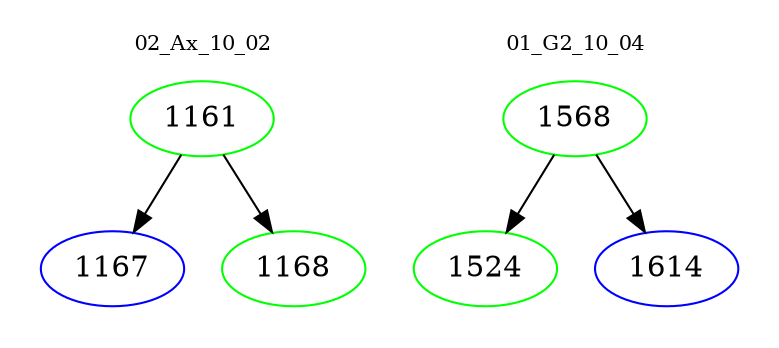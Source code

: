digraph{
subgraph cluster_0 {
color = white
label = "02_Ax_10_02";
fontsize=10;
T0_1161 [label="1161", color="green"]
T0_1161 -> T0_1167 [color="black"]
T0_1167 [label="1167", color="blue"]
T0_1161 -> T0_1168 [color="black"]
T0_1168 [label="1168", color="green"]
}
subgraph cluster_1 {
color = white
label = "01_G2_10_04";
fontsize=10;
T1_1568 [label="1568", color="green"]
T1_1568 -> T1_1524 [color="black"]
T1_1524 [label="1524", color="green"]
T1_1568 -> T1_1614 [color="black"]
T1_1614 [label="1614", color="blue"]
}
}
